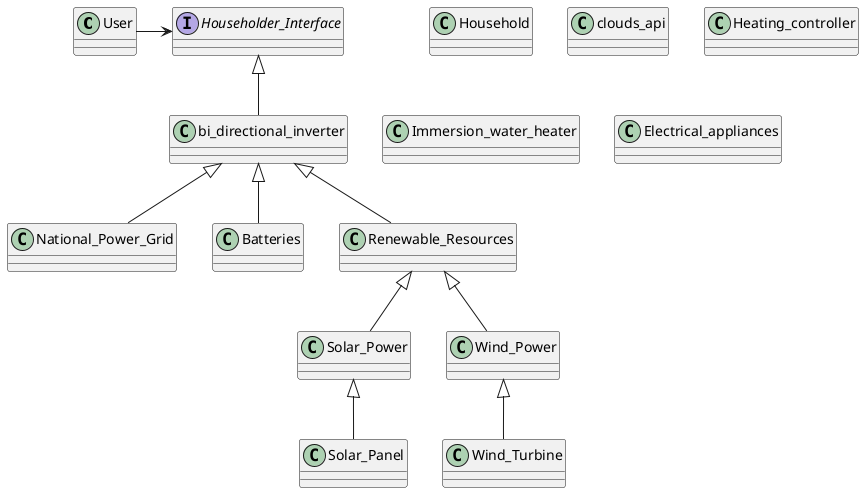 @startuml
class User

class Household
class bi_directional_inverter
class clouds_api
class Heating_controller
class Immersion_water_heater
class Electrical_appliances
class National_Power_Grid
class Batteries
class Renewable_Resources
class Solar_Power
class Solar_Panel
class Wind_Power
class Wind_Turbine


interface Householder_Interface
User -> Householder_Interface
Householder_Interface <|-- bi_directional_inverter

bi_directional_inverter <|-- Renewable_Resources
bi_directional_inverter <|-- Batteries
bi_directional_inverter <|-- National_Power_Grid


Renewable_Resources <|-- Solar_Power
Renewable_Resources <|-- Wind_Power
Solar_Power <|-- Solar_Panel
Wind_Power <|-- Wind_Turbine


@enduml
